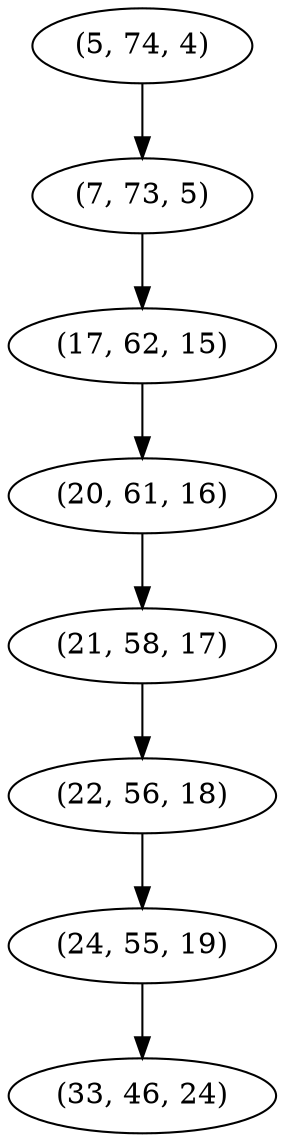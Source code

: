 digraph tree {
    "(5, 74, 4)";
    "(7, 73, 5)";
    "(17, 62, 15)";
    "(20, 61, 16)";
    "(21, 58, 17)";
    "(22, 56, 18)";
    "(24, 55, 19)";
    "(33, 46, 24)";
    "(5, 74, 4)" -> "(7, 73, 5)";
    "(7, 73, 5)" -> "(17, 62, 15)";
    "(17, 62, 15)" -> "(20, 61, 16)";
    "(20, 61, 16)" -> "(21, 58, 17)";
    "(21, 58, 17)" -> "(22, 56, 18)";
    "(22, 56, 18)" -> "(24, 55, 19)";
    "(24, 55, 19)" -> "(33, 46, 24)";
}
